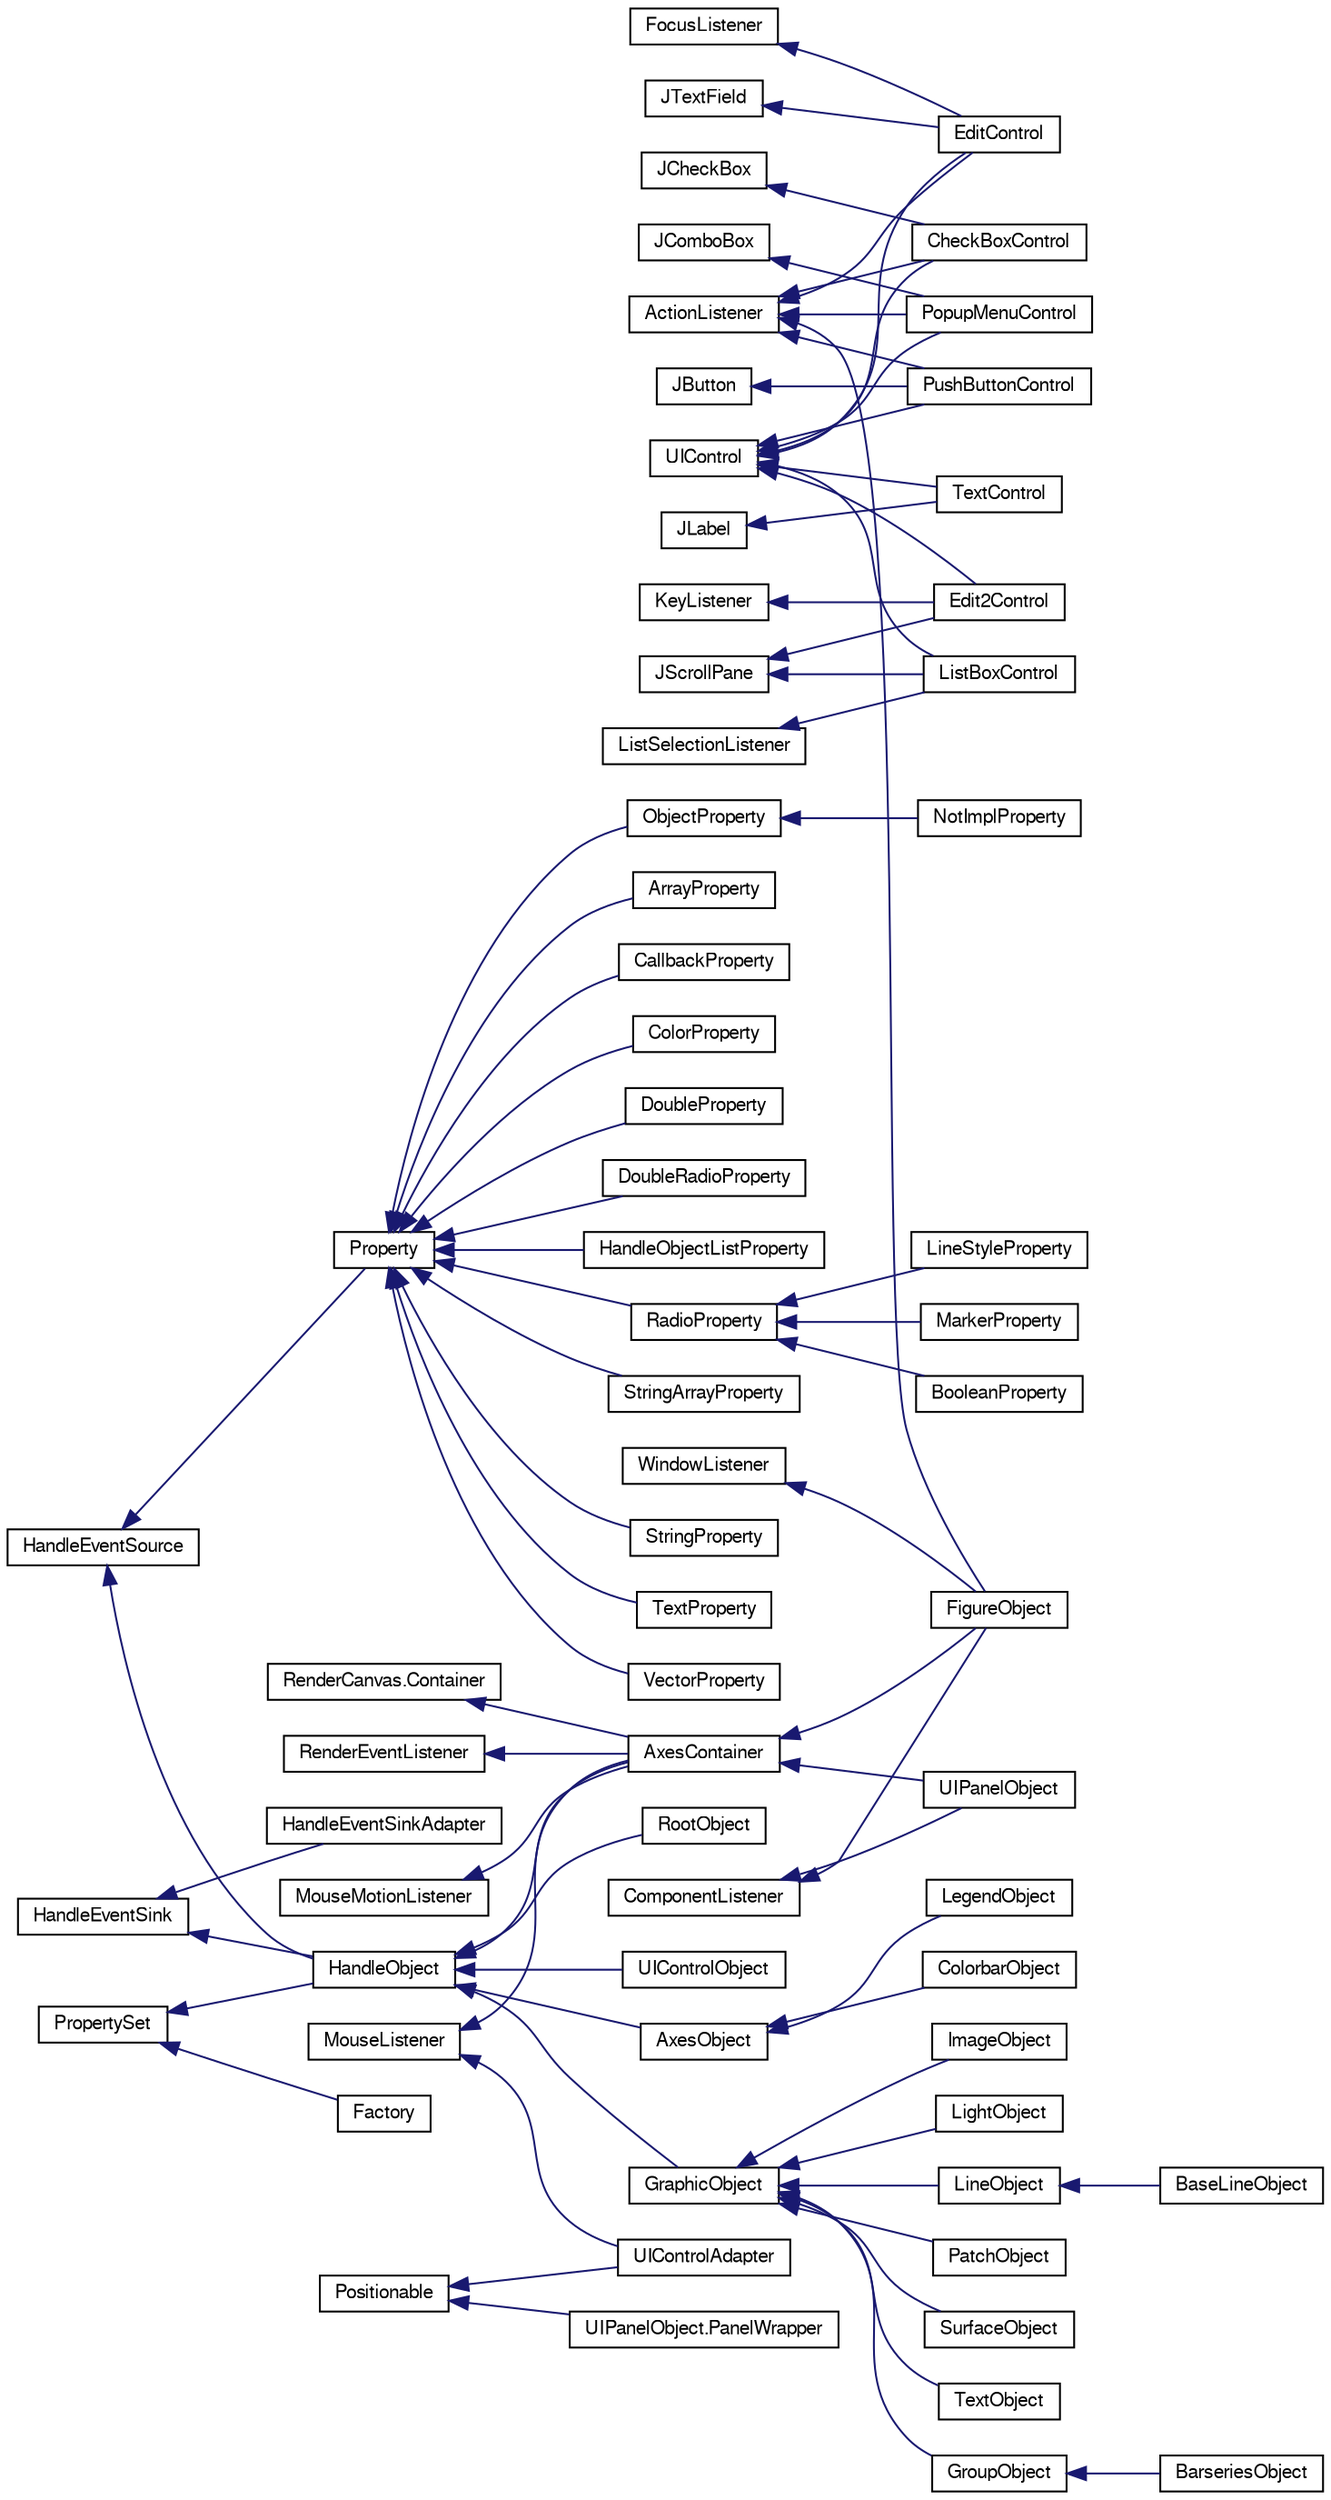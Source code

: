 digraph G
{
  edge [fontname="FreeSans",fontsize="10",labelfontname="FreeSans",labelfontsize="10"];
  node [fontname="FreeSans",fontsize="10",shape=record];
  rankdir="LR";
  Node1 [label="ActionListener",height=0.2,width=0.4,color="black", fillcolor="white", style="filled",URL="$class_action_listener.html"];
  Node1 -> Node2 [dir="back",color="midnightblue",fontsize="10",style="solid",fontname="FreeSans"];
  Node2 [label="CheckBoxControl",height=0.2,width=0.4,color="black", fillcolor="white", style="filled",URL="$classorg_1_1octave_1_1graphics_1_1_check_box_control.html"];
  Node1 -> Node3 [dir="back",color="midnightblue",fontsize="10",style="solid",fontname="FreeSans"];
  Node3 [label="EditControl",height=0.2,width=0.4,color="black", fillcolor="white", style="filled",URL="$classorg_1_1octave_1_1graphics_1_1_edit_control.html"];
  Node1 -> Node4 [dir="back",color="midnightblue",fontsize="10",style="solid",fontname="FreeSans"];
  Node4 [label="FigureObject",height=0.2,width=0.4,color="black", fillcolor="white", style="filled",URL="$classorg_1_1octave_1_1graphics_1_1_figure_object.html"];
  Node1 -> Node5 [dir="back",color="midnightblue",fontsize="10",style="solid",fontname="FreeSans"];
  Node5 [label="PopupMenuControl",height=0.2,width=0.4,color="black", fillcolor="white", style="filled",URL="$classorg_1_1octave_1_1graphics_1_1_popup_menu_control.html"];
  Node1 -> Node6 [dir="back",color="midnightblue",fontsize="10",style="solid",fontname="FreeSans"];
  Node6 [label="PushButtonControl",height=0.2,width=0.4,color="black", fillcolor="white", style="filled",URL="$classorg_1_1octave_1_1graphics_1_1_push_button_control.html"];
  Node7 [label="ComponentListener",height=0.2,width=0.4,color="black", fillcolor="white", style="filled",URL="$class_component_listener.html"];
  Node7 -> Node4 [dir="back",color="midnightblue",fontsize="10",style="solid",fontname="FreeSans"];
  Node7 -> Node8 [dir="back",color="midnightblue",fontsize="10",style="solid",fontname="FreeSans"];
  Node8 [label="UIPanelObject",height=0.2,width=0.4,color="black", fillcolor="white", style="filled",URL="$classorg_1_1octave_1_1graphics_1_1_u_i_panel_object.html"];
  Node9 [label="RenderCanvas.Container",height=0.2,width=0.4,color="black", fillcolor="white", style="filled",URL="$interfaceorg_1_1octave_1_1graphics_1_1_render_canvas_1_1_container.html"];
  Node9 -> Node10 [dir="back",color="midnightblue",fontsize="10",style="solid",fontname="FreeSans"];
  Node10 [label="AxesContainer",height=0.2,width=0.4,color="black", fillcolor="white", style="filled",URL="$classorg_1_1octave_1_1graphics_1_1_axes_container.html"];
  Node10 -> Node4 [dir="back",color="midnightblue",fontsize="10",style="solid",fontname="FreeSans"];
  Node10 -> Node8 [dir="back",color="midnightblue",fontsize="10",style="solid",fontname="FreeSans"];
  Node11 [label="FocusListener",height=0.2,width=0.4,color="black", fillcolor="white", style="filled",URL="$class_focus_listener.html"];
  Node11 -> Node3 [dir="back",color="midnightblue",fontsize="10",style="solid",fontname="FreeSans"];
  Node12 [label="HandleEventSink",height=0.2,width=0.4,color="black", fillcolor="white", style="filled",URL="$interfaceorg_1_1octave_1_1graphics_1_1_handle_event_sink.html"];
  Node12 -> Node13 [dir="back",color="midnightblue",fontsize="10",style="solid",fontname="FreeSans"];
  Node13 [label="HandleEventSinkAdapter",height=0.2,width=0.4,color="black", fillcolor="white", style="filled",URL="$classorg_1_1octave_1_1graphics_1_1_handle_event_sink_adapter.html"];
  Node12 -> Node14 [dir="back",color="midnightblue",fontsize="10",style="solid",fontname="FreeSans"];
  Node14 [label="HandleObject",height=0.2,width=0.4,color="black", fillcolor="white", style="filled",URL="$classorg_1_1octave_1_1graphics_1_1_handle_object.html",tooltip="Base class for handle-based graphics."];
  Node14 -> Node10 [dir="back",color="midnightblue",fontsize="10",style="solid",fontname="FreeSans"];
  Node14 -> Node15 [dir="back",color="midnightblue",fontsize="10",style="solid",fontname="FreeSans"];
  Node15 [label="AxesObject",height=0.2,width=0.4,color="black", fillcolor="white", style="filled",URL="$classorg_1_1octave_1_1graphics_1_1_axes_object.html"];
  Node15 -> Node16 [dir="back",color="midnightblue",fontsize="10",style="solid",fontname="FreeSans"];
  Node16 [label="ColorbarObject",height=0.2,width=0.4,color="black", fillcolor="white", style="filled",URL="$classorg_1_1octave_1_1graphics_1_1_colorbar_object.html"];
  Node15 -> Node17 [dir="back",color="midnightblue",fontsize="10",style="solid",fontname="FreeSans"];
  Node17 [label="LegendObject",height=0.2,width=0.4,color="black", fillcolor="white", style="filled",URL="$classorg_1_1octave_1_1graphics_1_1_legend_object.html"];
  Node14 -> Node18 [dir="back",color="midnightblue",fontsize="10",style="solid",fontname="FreeSans"];
  Node18 [label="GraphicObject",height=0.2,width=0.4,color="black", fillcolor="white", style="filled",URL="$classorg_1_1octave_1_1graphics_1_1_graphic_object.html"];
  Node18 -> Node19 [dir="back",color="midnightblue",fontsize="10",style="solid",fontname="FreeSans"];
  Node19 [label="GroupObject",height=0.2,width=0.4,color="black", fillcolor="white", style="filled",URL="$classorg_1_1octave_1_1graphics_1_1_group_object.html"];
  Node19 -> Node20 [dir="back",color="midnightblue",fontsize="10",style="solid",fontname="FreeSans"];
  Node20 [label="BarseriesObject",height=0.2,width=0.4,color="black", fillcolor="white", style="filled",URL="$classorg_1_1octave_1_1graphics_1_1_barseries_object.html"];
  Node18 -> Node21 [dir="back",color="midnightblue",fontsize="10",style="solid",fontname="FreeSans"];
  Node21 [label="ImageObject",height=0.2,width=0.4,color="black", fillcolor="white", style="filled",URL="$classorg_1_1octave_1_1graphics_1_1_image_object.html"];
  Node18 -> Node22 [dir="back",color="midnightblue",fontsize="10",style="solid",fontname="FreeSans"];
  Node22 [label="LightObject",height=0.2,width=0.4,color="black", fillcolor="white", style="filled",URL="$classorg_1_1octave_1_1graphics_1_1_light_object.html"];
  Node18 -> Node23 [dir="back",color="midnightblue",fontsize="10",style="solid",fontname="FreeSans"];
  Node23 [label="LineObject",height=0.2,width=0.4,color="black", fillcolor="white", style="filled",URL="$classorg_1_1octave_1_1graphics_1_1_line_object.html"];
  Node23 -> Node24 [dir="back",color="midnightblue",fontsize="10",style="solid",fontname="FreeSans"];
  Node24 [label="BaseLineObject",height=0.2,width=0.4,color="black", fillcolor="white", style="filled",URL="$classorg_1_1octave_1_1graphics_1_1_base_line_object.html"];
  Node18 -> Node25 [dir="back",color="midnightblue",fontsize="10",style="solid",fontname="FreeSans"];
  Node25 [label="PatchObject",height=0.2,width=0.4,color="black", fillcolor="white", style="filled",URL="$classorg_1_1octave_1_1graphics_1_1_patch_object.html"];
  Node18 -> Node26 [dir="back",color="midnightblue",fontsize="10",style="solid",fontname="FreeSans"];
  Node26 [label="SurfaceObject",height=0.2,width=0.4,color="black", fillcolor="white", style="filled",URL="$classorg_1_1octave_1_1graphics_1_1_surface_object.html"];
  Node18 -> Node27 [dir="back",color="midnightblue",fontsize="10",style="solid",fontname="FreeSans"];
  Node27 [label="TextObject",height=0.2,width=0.4,color="black", fillcolor="white", style="filled",URL="$classorg_1_1octave_1_1graphics_1_1_text_object.html"];
  Node14 -> Node28 [dir="back",color="midnightblue",fontsize="10",style="solid",fontname="FreeSans"];
  Node28 [label="RootObject",height=0.2,width=0.4,color="black", fillcolor="white", style="filled",URL="$classorg_1_1octave_1_1graphics_1_1_root_object.html"];
  Node14 -> Node29 [dir="back",color="midnightblue",fontsize="10",style="solid",fontname="FreeSans"];
  Node29 [label="UIControlObject",height=0.2,width=0.4,color="black", fillcolor="white", style="filled",URL="$classorg_1_1octave_1_1graphics_1_1_u_i_control_object.html"];
  Node30 [label="HandleEventSource",height=0.2,width=0.4,color="black", fillcolor="white", style="filled",URL="$interfaceorg_1_1octave_1_1graphics_1_1_handle_event_source.html"];
  Node30 -> Node14 [dir="back",color="midnightblue",fontsize="10",style="solid",fontname="FreeSans"];
  Node30 -> Node31 [dir="back",color="midnightblue",fontsize="10",style="solid",fontname="FreeSans"];
  Node31 [label="Property",height=0.2,width=0.4,color="black", fillcolor="white", style="filled",URL="$classorg_1_1octave_1_1graphics_1_1_property.html",tooltip="Abstract root class for any kind of property."];
  Node31 -> Node32 [dir="back",color="midnightblue",fontsize="10",style="solid",fontname="FreeSans"];
  Node32 [label="ArrayProperty",height=0.2,width=0.4,color="black", fillcolor="white", style="filled",URL="$classorg_1_1octave_1_1graphics_1_1_array_property.html"];
  Node31 -> Node33 [dir="back",color="midnightblue",fontsize="10",style="solid",fontname="FreeSans"];
  Node33 [label="CallbackProperty",height=0.2,width=0.4,color="black", fillcolor="white", style="filled",URL="$classorg_1_1octave_1_1graphics_1_1_callback_property.html"];
  Node31 -> Node34 [dir="back",color="midnightblue",fontsize="10",style="solid",fontname="FreeSans"];
  Node34 [label="ColorProperty",height=0.2,width=0.4,color="black", fillcolor="white", style="filled",URL="$classorg_1_1octave_1_1graphics_1_1_color_property.html"];
  Node31 -> Node35 [dir="back",color="midnightblue",fontsize="10",style="solid",fontname="FreeSans"];
  Node35 [label="DoubleProperty",height=0.2,width=0.4,color="black", fillcolor="white", style="filled",URL="$classorg_1_1octave_1_1graphics_1_1_double_property.html"];
  Node31 -> Node36 [dir="back",color="midnightblue",fontsize="10",style="solid",fontname="FreeSans"];
  Node36 [label="DoubleRadioProperty",height=0.2,width=0.4,color="black", fillcolor="white", style="filled",URL="$classorg_1_1octave_1_1graphics_1_1_double_radio_property.html"];
  Node31 -> Node37 [dir="back",color="midnightblue",fontsize="10",style="solid",fontname="FreeSans"];
  Node37 [label="HandleObjectListProperty",height=0.2,width=0.4,color="black", fillcolor="white", style="filled",URL="$classorg_1_1octave_1_1graphics_1_1_handle_object_list_property.html"];
  Node31 -> Node38 [dir="back",color="midnightblue",fontsize="10",style="solid",fontname="FreeSans"];
  Node38 [label="ObjectProperty",height=0.2,width=0.4,color="black", fillcolor="white", style="filled",URL="$classorg_1_1octave_1_1graphics_1_1_object_property.html"];
  Node38 -> Node39 [dir="back",color="midnightblue",fontsize="10",style="solid",fontname="FreeSans"];
  Node39 [label="NotImplProperty",height=0.2,width=0.4,color="black", fillcolor="white", style="filled",URL="$classorg_1_1octave_1_1graphics_1_1_not_impl_property.html"];
  Node31 -> Node40 [dir="back",color="midnightblue",fontsize="10",style="solid",fontname="FreeSans"];
  Node40 [label="RadioProperty",height=0.2,width=0.4,color="black", fillcolor="white", style="filled",URL="$classorg_1_1octave_1_1graphics_1_1_radio_property.html"];
  Node40 -> Node41 [dir="back",color="midnightblue",fontsize="10",style="solid",fontname="FreeSans"];
  Node41 [label="BooleanProperty",height=0.2,width=0.4,color="black", fillcolor="white", style="filled",URL="$classorg_1_1octave_1_1graphics_1_1_boolean_property.html"];
  Node40 -> Node42 [dir="back",color="midnightblue",fontsize="10",style="solid",fontname="FreeSans"];
  Node42 [label="LineStyleProperty",height=0.2,width=0.4,color="black", fillcolor="white", style="filled",URL="$classorg_1_1octave_1_1graphics_1_1_line_style_property.html"];
  Node40 -> Node43 [dir="back",color="midnightblue",fontsize="10",style="solid",fontname="FreeSans"];
  Node43 [label="MarkerProperty",height=0.2,width=0.4,color="black", fillcolor="white", style="filled",URL="$classorg_1_1octave_1_1graphics_1_1_marker_property.html"];
  Node31 -> Node44 [dir="back",color="midnightblue",fontsize="10",style="solid",fontname="FreeSans"];
  Node44 [label="StringArrayProperty",height=0.2,width=0.4,color="black", fillcolor="white", style="filled",URL="$classorg_1_1octave_1_1graphics_1_1_string_array_property.html"];
  Node31 -> Node45 [dir="back",color="midnightblue",fontsize="10",style="solid",fontname="FreeSans"];
  Node45 [label="StringProperty",height=0.2,width=0.4,color="black", fillcolor="white", style="filled",URL="$classorg_1_1octave_1_1graphics_1_1_string_property.html"];
  Node31 -> Node46 [dir="back",color="midnightblue",fontsize="10",style="solid",fontname="FreeSans"];
  Node46 [label="TextProperty",height=0.2,width=0.4,color="black", fillcolor="white", style="filled",URL="$classorg_1_1octave_1_1graphics_1_1_text_property.html"];
  Node31 -> Node47 [dir="back",color="midnightblue",fontsize="10",style="solid",fontname="FreeSans"];
  Node47 [label="VectorProperty",height=0.2,width=0.4,color="black", fillcolor="white", style="filled",URL="$classorg_1_1octave_1_1graphics_1_1_vector_property.html"];
  Node48 [label="JButton",height=0.2,width=0.4,color="black", fillcolor="white", style="filled",URL="$class_j_button.html"];
  Node48 -> Node6 [dir="back",color="midnightblue",fontsize="10",style="solid",fontname="FreeSans"];
  Node49 [label="JCheckBox",height=0.2,width=0.4,color="black", fillcolor="white", style="filled",URL="$class_j_check_box.html"];
  Node49 -> Node2 [dir="back",color="midnightblue",fontsize="10",style="solid",fontname="FreeSans"];
  Node50 [label="JComboBox",height=0.2,width=0.4,color="black", fillcolor="white", style="filled",URL="$class_j_combo_box.html"];
  Node50 -> Node5 [dir="back",color="midnightblue",fontsize="10",style="solid",fontname="FreeSans"];
  Node51 [label="JLabel",height=0.2,width=0.4,color="black", fillcolor="white", style="filled",URL="$class_j_label.html"];
  Node51 -> Node52 [dir="back",color="midnightblue",fontsize="10",style="solid",fontname="FreeSans"];
  Node52 [label="TextControl",height=0.2,width=0.4,color="black", fillcolor="white", style="filled",URL="$classorg_1_1octave_1_1graphics_1_1_text_control.html"];
  Node53 [label="JScrollPane",height=0.2,width=0.4,color="black", fillcolor="white", style="filled",URL="$class_j_scroll_pane.html"];
  Node53 -> Node54 [dir="back",color="midnightblue",fontsize="10",style="solid",fontname="FreeSans"];
  Node54 [label="Edit2Control",height=0.2,width=0.4,color="black", fillcolor="white", style="filled",URL="$classorg_1_1octave_1_1graphics_1_1_edit2_control.html"];
  Node53 -> Node55 [dir="back",color="midnightblue",fontsize="10",style="solid",fontname="FreeSans"];
  Node55 [label="ListBoxControl",height=0.2,width=0.4,color="black", fillcolor="white", style="filled",URL="$classorg_1_1octave_1_1graphics_1_1_list_box_control.html"];
  Node56 [label="JTextField",height=0.2,width=0.4,color="black", fillcolor="white", style="filled",URL="$class_j_text_field.html"];
  Node56 -> Node3 [dir="back",color="midnightblue",fontsize="10",style="solid",fontname="FreeSans"];
  Node57 [label="KeyListener",height=0.2,width=0.4,color="black", fillcolor="white", style="filled",URL="$class_key_listener.html"];
  Node57 -> Node54 [dir="back",color="midnightblue",fontsize="10",style="solid",fontname="FreeSans"];
  Node58 [label="ListSelectionListener",height=0.2,width=0.4,color="black", fillcolor="white", style="filled",URL="$class_list_selection_listener.html"];
  Node58 -> Node55 [dir="back",color="midnightblue",fontsize="10",style="solid",fontname="FreeSans"];
  Node59 [label="MouseListener",height=0.2,width=0.4,color="black", fillcolor="white", style="filled",URL="$class_mouse_listener.html"];
  Node59 -> Node10 [dir="back",color="midnightblue",fontsize="10",style="solid",fontname="FreeSans"];
  Node59 -> Node60 [dir="back",color="midnightblue",fontsize="10",style="solid",fontname="FreeSans"];
  Node60 [label="UIControlAdapter",height=0.2,width=0.4,color="black", fillcolor="white", style="filled",URL="$classorg_1_1octave_1_1graphics_1_1_u_i_control_adapter.html"];
  Node61 [label="MouseMotionListener",height=0.2,width=0.4,color="black", fillcolor="white", style="filled",URL="$class_mouse_motion_listener.html"];
  Node61 -> Node10 [dir="back",color="midnightblue",fontsize="10",style="solid",fontname="FreeSans"];
  Node62 [label="Positionable",height=0.2,width=0.4,color="black", fillcolor="white", style="filled",URL="$interfaceorg_1_1octave_1_1graphics_1_1_positionable.html"];
  Node62 -> Node60 [dir="back",color="midnightblue",fontsize="10",style="solid",fontname="FreeSans"];
  Node62 -> Node63 [dir="back",color="midnightblue",fontsize="10",style="solid",fontname="FreeSans"];
  Node63 [label="UIPanelObject.PanelWrapper",height=0.2,width=0.4,color="black", fillcolor="white", style="filled",URL="$classorg_1_1octave_1_1graphics_1_1_u_i_panel_object_1_1_panel_wrapper.html"];
  Node64 [label="PropertySet",height=0.2,width=0.4,color="black", fillcolor="white", style="filled",URL="$classorg_1_1octave_1_1graphics_1_1_property_set.html"];
  Node64 -> Node65 [dir="back",color="midnightblue",fontsize="10",style="solid",fontname="FreeSans"];
  Node65 [label="Factory",height=0.2,width=0.4,color="black", fillcolor="white", style="filled",URL="$classorg_1_1octave_1_1graphics_1_1_factory.html"];
  Node64 -> Node14 [dir="back",color="midnightblue",fontsize="10",style="solid",fontname="FreeSans"];
  Node66 [label="RenderEventListener",height=0.2,width=0.4,color="black", fillcolor="white", style="filled",URL="$interfaceorg_1_1octave_1_1graphics_1_1_render_event_listener.html"];
  Node66 -> Node10 [dir="back",color="midnightblue",fontsize="10",style="solid",fontname="FreeSans"];
  Node67 [label="UIControl",height=0.2,width=0.4,color="black", fillcolor="white", style="filled",URL="$interfaceorg_1_1octave_1_1graphics_1_1_u_i_control.html"];
  Node67 -> Node2 [dir="back",color="midnightblue",fontsize="10",style="solid",fontname="FreeSans"];
  Node67 -> Node54 [dir="back",color="midnightblue",fontsize="10",style="solid",fontname="FreeSans"];
  Node67 -> Node3 [dir="back",color="midnightblue",fontsize="10",style="solid",fontname="FreeSans"];
  Node67 -> Node55 [dir="back",color="midnightblue",fontsize="10",style="solid",fontname="FreeSans"];
  Node67 -> Node5 [dir="back",color="midnightblue",fontsize="10",style="solid",fontname="FreeSans"];
  Node67 -> Node6 [dir="back",color="midnightblue",fontsize="10",style="solid",fontname="FreeSans"];
  Node67 -> Node52 [dir="back",color="midnightblue",fontsize="10",style="solid",fontname="FreeSans"];
  Node68 [label="WindowListener",height=0.2,width=0.4,color="black", fillcolor="white", style="filled",URL="$class_window_listener.html"];
  Node68 -> Node4 [dir="back",color="midnightblue",fontsize="10",style="solid",fontname="FreeSans"];
}
